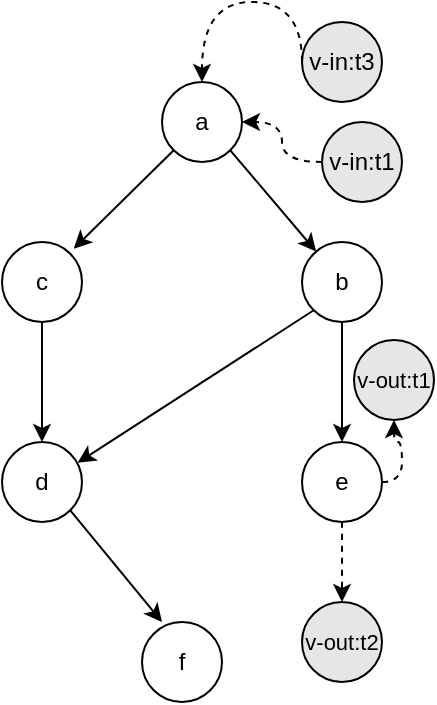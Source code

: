 <mxfile version="22.0.8" type="github">
  <diagram name="Pagina-1" id="zLtLsO0ySY47t27Yj4bS">
    <mxGraphModel dx="2389" dy="969" grid="1" gridSize="10" guides="1" tooltips="1" connect="1" arrows="1" fold="1" page="1" pageScale="1" pageWidth="827" pageHeight="1169" math="0" shadow="0">
      <root>
        <mxCell id="0" />
        <mxCell id="1" parent="0" />
        <mxCell id="QD_6PpsXOqeVRtljdFyT-5" style="edgeStyle=orthogonalEdgeStyle;curved=1;rounded=0;orthogonalLoop=1;jettySize=auto;html=1;exitX=0;exitY=0.5;exitDx=0;exitDy=0;entryX=0.5;entryY=0;entryDx=0;entryDy=0;dashed=1;" parent="1" source="QD_6PpsXOqeVRtljdFyT-11" target="9P4-RmKASeGlcGMQjBVW-34" edge="1">
          <mxGeometry relative="1" as="geometry">
            <Array as="points">
              <mxPoint x="-118" y="310" />
              <mxPoint x="-168" y="310" />
            </Array>
          </mxGeometry>
        </mxCell>
        <mxCell id="QD_6PpsXOqeVRtljdFyT-3" style="edgeStyle=orthogonalEdgeStyle;curved=1;rounded=0;orthogonalLoop=1;jettySize=auto;html=1;exitX=0;exitY=0.5;exitDx=0;exitDy=0;entryX=1;entryY=0.5;entryDx=0;entryDy=0;dashed=1;" parent="1" source="QD_6PpsXOqeVRtljdFyT-9" target="9P4-RmKASeGlcGMQjBVW-34" edge="1">
          <mxGeometry relative="1" as="geometry" />
        </mxCell>
        <mxCell id="9P4-RmKASeGlcGMQjBVW-32" style="edgeStyle=none;rounded=0;orthogonalLoop=1;jettySize=auto;html=1;exitX=0;exitY=1;exitDx=0;exitDy=0;entryX=0.897;entryY=0.083;entryDx=0;entryDy=0;endArrow=classic;endFill=1;entryPerimeter=0;" parent="1" source="9P4-RmKASeGlcGMQjBVW-34" target="9P4-RmKASeGlcGMQjBVW-39" edge="1">
          <mxGeometry relative="1" as="geometry" />
        </mxCell>
        <mxCell id="9P4-RmKASeGlcGMQjBVW-33" style="edgeStyle=none;rounded=0;orthogonalLoop=1;jettySize=auto;html=1;exitX=1;exitY=1;exitDx=0;exitDy=0;" parent="1" source="9P4-RmKASeGlcGMQjBVW-34" target="9P4-RmKASeGlcGMQjBVW-37" edge="1">
          <mxGeometry relative="1" as="geometry" />
        </mxCell>
        <mxCell id="9P4-RmKASeGlcGMQjBVW-34" value="a" style="ellipse;whiteSpace=wrap;html=1;aspect=fixed;" parent="1" vertex="1">
          <mxGeometry x="-188" y="350" width="40" height="40" as="geometry" />
        </mxCell>
        <mxCell id="9P4-RmKASeGlcGMQjBVW-35" style="edgeStyle=none;rounded=0;orthogonalLoop=1;jettySize=auto;html=1;exitX=0.5;exitY=1;exitDx=0;exitDy=0;entryX=0.5;entryY=0;entryDx=0;entryDy=0;" parent="1" source="9P4-RmKASeGlcGMQjBVW-37" target="9P4-RmKASeGlcGMQjBVW-40" edge="1">
          <mxGeometry relative="1" as="geometry" />
        </mxCell>
        <mxCell id="9P4-RmKASeGlcGMQjBVW-36" style="edgeStyle=none;rounded=0;orthogonalLoop=1;jettySize=auto;html=1;exitX=0;exitY=1;exitDx=0;exitDy=0;entryX=0.945;entryY=0.26;entryDx=0;entryDy=0;entryPerimeter=0;" parent="1" source="9P4-RmKASeGlcGMQjBVW-37" target="9P4-RmKASeGlcGMQjBVW-42" edge="1">
          <mxGeometry relative="1" as="geometry" />
        </mxCell>
        <mxCell id="9P4-RmKASeGlcGMQjBVW-37" value="b" style="ellipse;whiteSpace=wrap;html=1;aspect=fixed;" parent="1" vertex="1">
          <mxGeometry x="-118" y="430" width="40" height="40" as="geometry" />
        </mxCell>
        <mxCell id="9P4-RmKASeGlcGMQjBVW-38" style="edgeStyle=none;rounded=0;orthogonalLoop=1;jettySize=auto;html=1;exitX=0.5;exitY=1;exitDx=0;exitDy=0;entryX=0.5;entryY=0;entryDx=0;entryDy=0;" parent="1" source="9P4-RmKASeGlcGMQjBVW-39" target="9P4-RmKASeGlcGMQjBVW-42" edge="1">
          <mxGeometry relative="1" as="geometry" />
        </mxCell>
        <mxCell id="9P4-RmKASeGlcGMQjBVW-39" value="c" style="ellipse;whiteSpace=wrap;html=1;aspect=fixed;" parent="1" vertex="1">
          <mxGeometry x="-268" y="430" width="40" height="40" as="geometry" />
        </mxCell>
        <mxCell id="9P4-RmKASeGlcGMQjBVW-40" value="e" style="ellipse;whiteSpace=wrap;html=1;aspect=fixed;" parent="1" vertex="1">
          <mxGeometry x="-118" y="530" width="40" height="40" as="geometry" />
        </mxCell>
        <mxCell id="9P4-RmKASeGlcGMQjBVW-41" style="edgeStyle=none;rounded=0;orthogonalLoop=1;jettySize=auto;html=1;exitX=1;exitY=1;exitDx=0;exitDy=0;entryX=0.25;entryY=0;entryDx=0;entryDy=0;entryPerimeter=0;endArrow=classic;endFill=1;" parent="1" source="9P4-RmKASeGlcGMQjBVW-42" target="9P4-RmKASeGlcGMQjBVW-43" edge="1">
          <mxGeometry relative="1" as="geometry" />
        </mxCell>
        <mxCell id="9P4-RmKASeGlcGMQjBVW-42" value="d" style="ellipse;whiteSpace=wrap;html=1;aspect=fixed;" parent="1" vertex="1">
          <mxGeometry x="-268" y="530" width="40" height="40" as="geometry" />
        </mxCell>
        <mxCell id="9P4-RmKASeGlcGMQjBVW-43" value="f" style="ellipse;whiteSpace=wrap;html=1;aspect=fixed;" parent="1" vertex="1">
          <mxGeometry x="-198" y="620" width="40" height="40" as="geometry" />
        </mxCell>
        <mxCell id="QD_6PpsXOqeVRtljdFyT-9" value="v-in:t1" style="ellipse;whiteSpace=wrap;html=1;aspect=fixed;fillColor=#E6E6E6;" parent="1" vertex="1">
          <mxGeometry x="-108" y="370" width="40" height="40" as="geometry" />
        </mxCell>
        <mxCell id="QD_6PpsXOqeVRtljdFyT-11" value="v-in:t3" style="ellipse;whiteSpace=wrap;html=1;aspect=fixed;fillColor=#E6E6E6;" parent="1" vertex="1">
          <mxGeometry x="-118" y="320" width="40" height="40" as="geometry" />
        </mxCell>
        <mxCell id="QD_6PpsXOqeVRtljdFyT-21" value="" style="edgeStyle=orthogonalEdgeStyle;curved=1;rounded=0;orthogonalLoop=1;jettySize=auto;html=1;exitX=1;exitY=0.5;exitDx=0;exitDy=0;entryX=0.5;entryY=1;entryDx=0;entryDy=0;dashed=1;" parent="1" source="9P4-RmKASeGlcGMQjBVW-40" target="QD_6PpsXOqeVRtljdFyT-29" edge="1">
          <mxGeometry relative="1" as="geometry">
            <mxPoint x="-78" y="550" as="sourcePoint" />
            <mxPoint x="72" y="370" as="targetPoint" />
            <Array as="points">
              <mxPoint x="-68" y="550" />
              <mxPoint x="-68" y="530" />
              <mxPoint x="-72" y="530" />
            </Array>
          </mxGeometry>
        </mxCell>
        <mxCell id="QD_6PpsXOqeVRtljdFyT-28" value="" style="edgeStyle=orthogonalEdgeStyle;curved=1;rounded=0;orthogonalLoop=1;jettySize=auto;html=1;exitX=0.5;exitY=1;exitDx=0;exitDy=0;dashed=1;entryX=0.5;entryY=0;entryDx=0;entryDy=0;" parent="1" source="9P4-RmKASeGlcGMQjBVW-40" target="QD_6PpsXOqeVRtljdFyT-27" edge="1">
          <mxGeometry relative="1" as="geometry">
            <mxPoint x="-84" y="564" as="sourcePoint" />
            <mxPoint x="252" y="630" as="targetPoint" />
            <Array as="points" />
          </mxGeometry>
        </mxCell>
        <mxCell id="QD_6PpsXOqeVRtljdFyT-27" value="&lt;font style=&quot;font-size: 11px;&quot;&gt;v-out:t2&lt;/font&gt;" style="ellipse;whiteSpace=wrap;html=1;aspect=fixed;fillColor=#E6E6E6;" parent="1" vertex="1">
          <mxGeometry x="-118" y="610" width="40" height="40" as="geometry" />
        </mxCell>
        <mxCell id="QD_6PpsXOqeVRtljdFyT-29" value="&lt;font style=&quot;font-size: 11px;&quot;&gt;v-out:t1&lt;/font&gt;" style="ellipse;whiteSpace=wrap;html=1;aspect=fixed;fillColor=#E6E6E6;" parent="1" vertex="1">
          <mxGeometry x="-92" y="479" width="40" height="40" as="geometry" />
        </mxCell>
      </root>
    </mxGraphModel>
  </diagram>
</mxfile>
